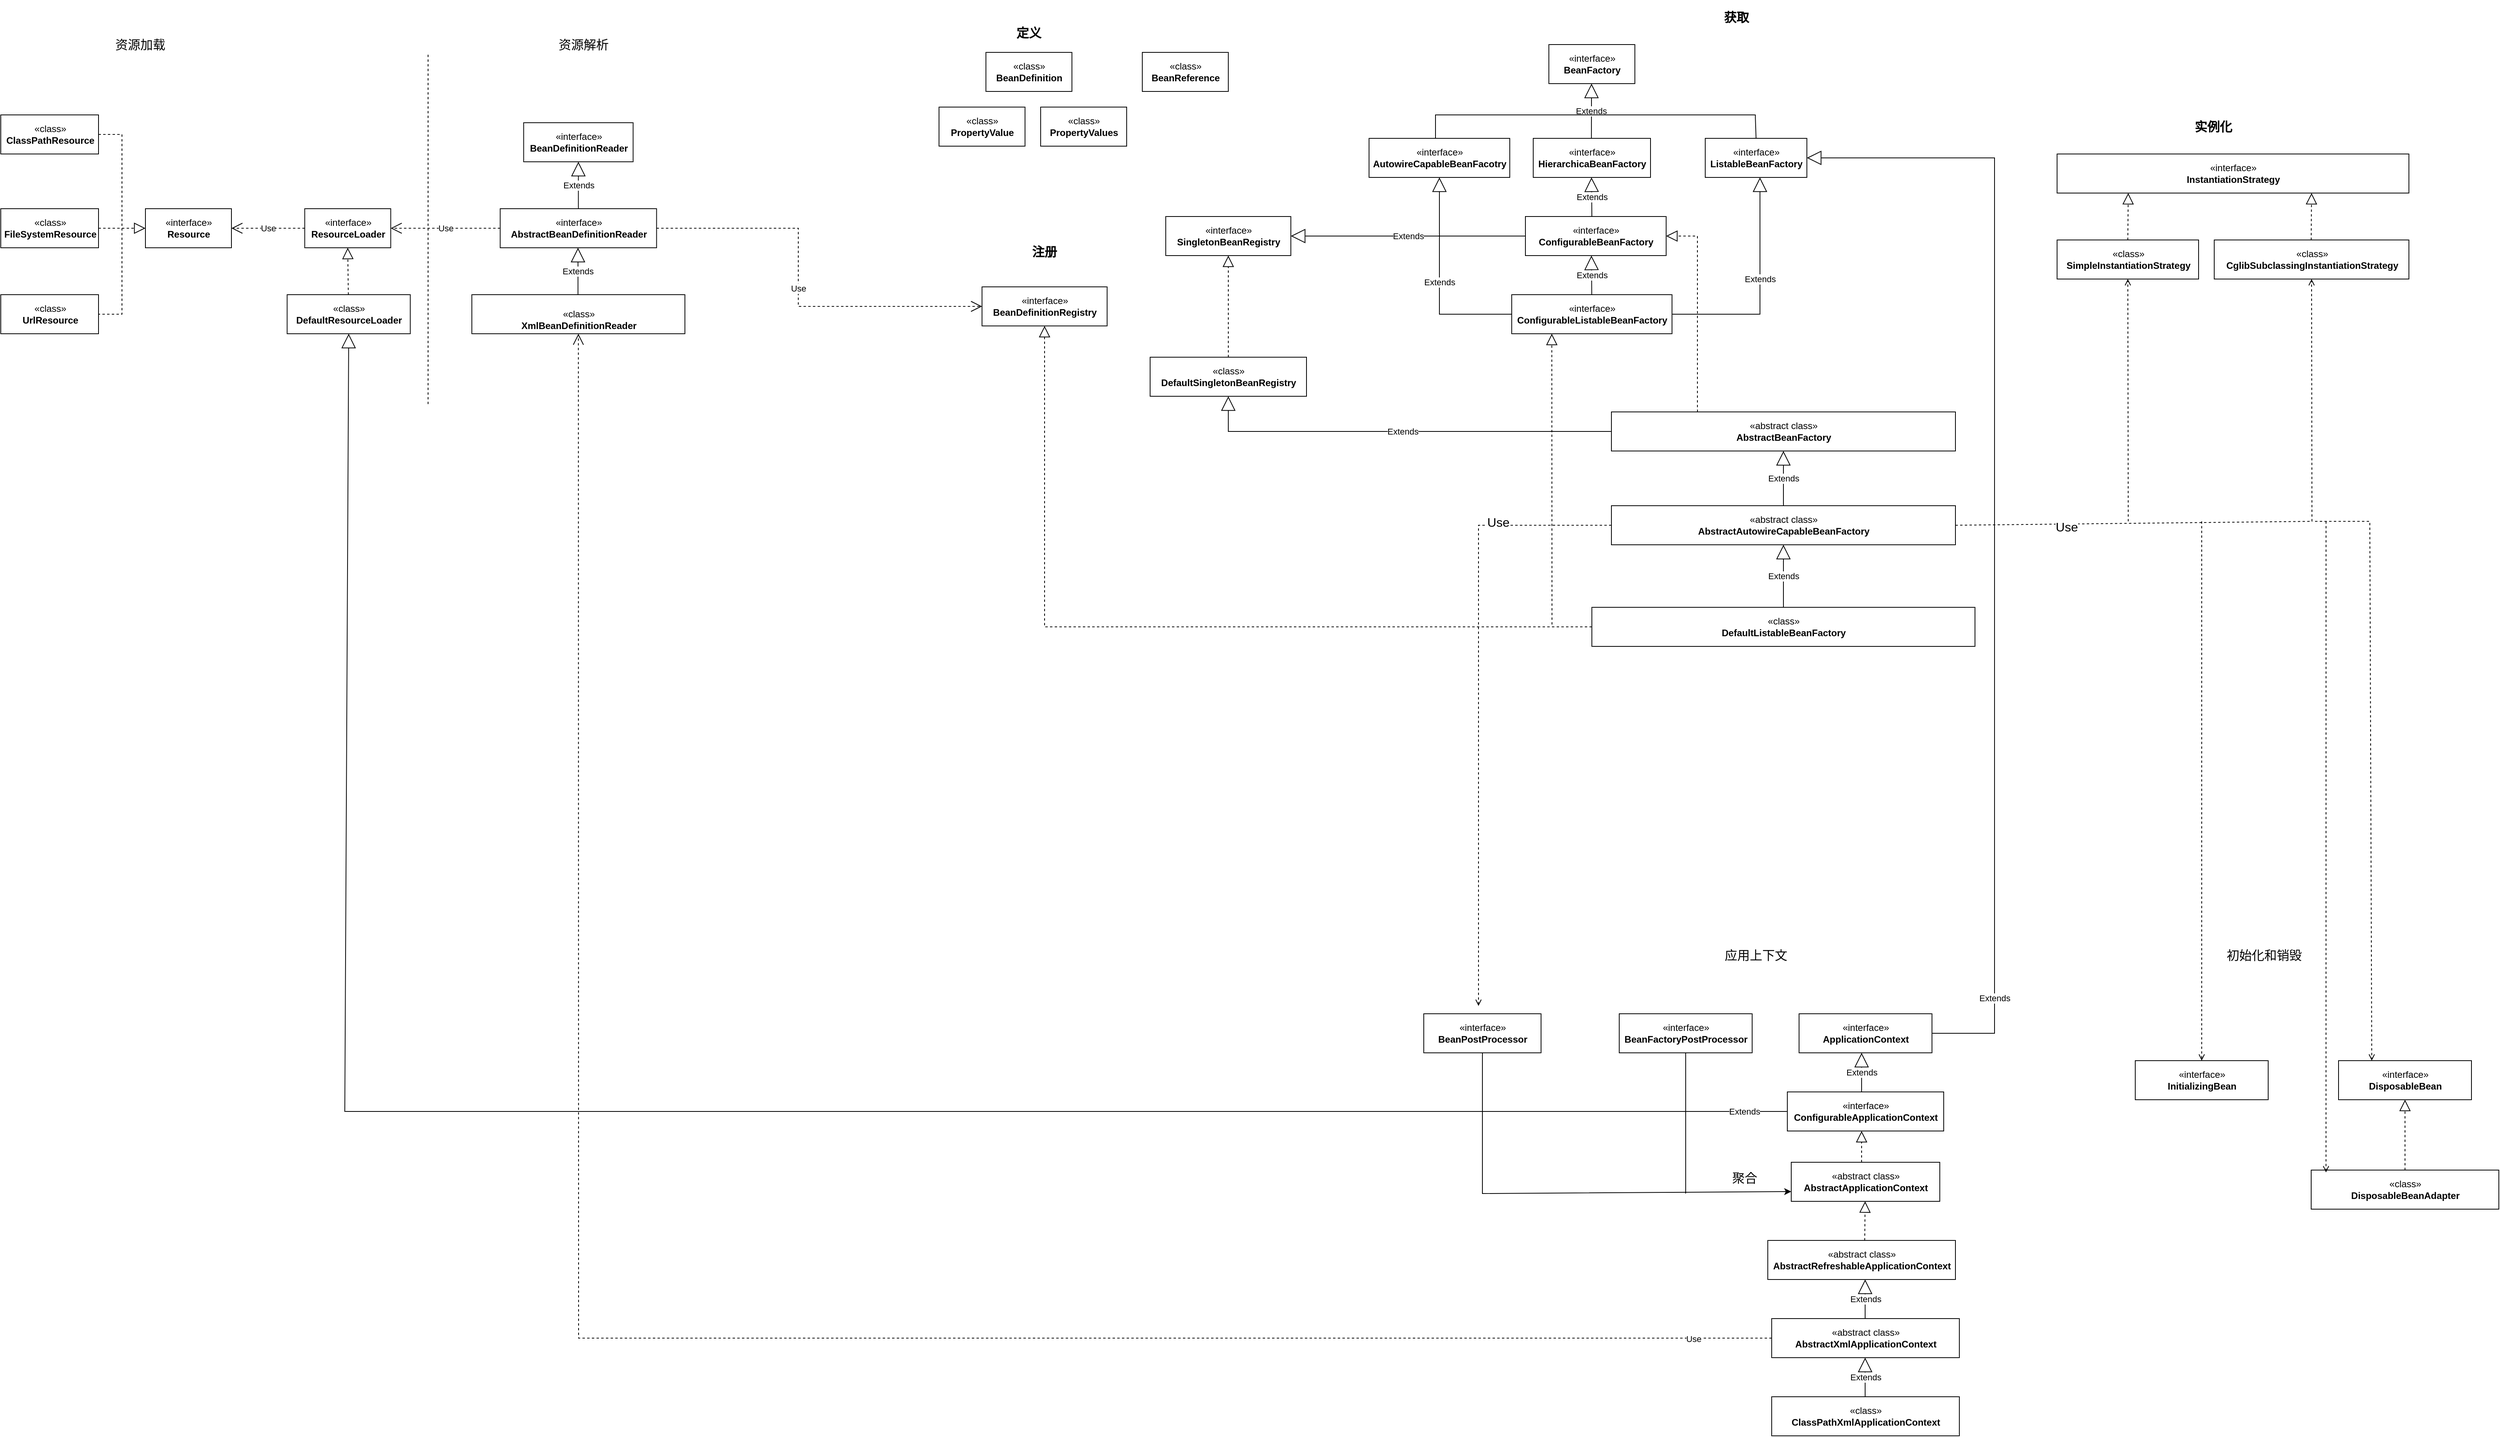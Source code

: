 <mxfile version="20.5.3" type="embed"><diagram id="23iRSUPoRavnBvh4doch" name="Page-1"><mxGraphModel dx="3341" dy="566" grid="1" gridSize="10" guides="1" tooltips="1" connect="1" arrows="1" fold="1" page="1" pageScale="1" pageWidth="827" pageHeight="1169" math="0" shadow="0"><root><mxCell id="0"/><mxCell id="1" parent="0"/><mxCell id="3" value="&lt;br&gt;«interface»&lt;br&gt;&lt;b&gt;BeanFactory&lt;br&gt;&lt;br&gt;&lt;/b&gt;" style="html=1;" parent="1" vertex="1"><mxGeometry x="240" y="70" width="110" height="50" as="geometry"/></mxCell><mxCell id="12" value="&lt;br&gt;«abstract class»&lt;br&gt;&lt;b&gt;AbstractBeanFactory&lt;br&gt;&lt;br&gt;&lt;/b&gt;" style="html=1;" parent="1" vertex="1"><mxGeometry x="320" y="540" width="440" height="50" as="geometry"/></mxCell><mxCell id="15" value="«abstract class»&lt;br&gt;&lt;b&gt;AbstractAutowireCapableBeanFactory&lt;/b&gt;" style="html=1;" parent="1" vertex="1"><mxGeometry x="320" y="660" width="440" height="50" as="geometry"/></mxCell><mxCell id="19" value="«interface»&lt;br&gt;&lt;b&gt;BeanDefinitionRegistry&lt;/b&gt;" style="html=1;" parent="1" vertex="1"><mxGeometry x="-485" y="380" width="160" height="50" as="geometry"/></mxCell><mxCell id="20" value="«class»&lt;br&gt;&lt;b&gt;DefaultListableBeanFactory&lt;/b&gt;" style="html=1;" parent="1" vertex="1"><mxGeometry x="295" y="790" width="490" height="50" as="geometry"/></mxCell><mxCell id="21" value="«interface»&lt;br&gt;&lt;b&gt;SingletonBeanRegistry&lt;/b&gt;" style="html=1;" parent="1" vertex="1"><mxGeometry x="-250" y="290" width="160" height="50" as="geometry"/></mxCell><mxCell id="22" value="«class»&lt;br&gt;&lt;b&gt;DefaultSingletonBeanRegistry&lt;/b&gt;" style="html=1;" parent="1" vertex="1"><mxGeometry x="-270" y="470" width="200" height="50" as="geometry"/></mxCell><mxCell id="25" value="&lt;br&gt;«class»&lt;br&gt;&lt;b&gt;BeanDefinition&lt;br&gt;&lt;br&gt;&lt;/b&gt;" style="html=1;" parent="1" vertex="1"><mxGeometry x="-480" y="80" width="110" height="50" as="geometry"/></mxCell><object label="" id="27"><mxCell style="endArrow=block;dashed=1;endFill=0;endSize=12;html=1;rounded=0;exitX=0.25;exitY=0;exitDx=0;exitDy=0;entryX=1;entryY=0.5;entryDx=0;entryDy=0;" parent="1" source="12" target="91" edge="1"><mxGeometry width="160" relative="1" as="geometry"><mxPoint x="390" y="310" as="sourcePoint"/><mxPoint x="610" y="380" as="targetPoint"/><Array as="points"><mxPoint x="430" y="315"/></Array></mxGeometry></mxCell></object><mxCell id="28" value="Extends" style="endArrow=block;endSize=16;endFill=0;html=1;rounded=0;entryX=0.5;entryY=1;entryDx=0;entryDy=0;exitX=0.5;exitY=0;exitDx=0;exitDy=0;" parent="1" source="15" target="12" edge="1"><mxGeometry width="160" relative="1" as="geometry"><mxPoint x="389" y="430" as="sourcePoint"/><mxPoint x="505" y="380" as="targetPoint"/></mxGeometry></mxCell><mxCell id="30" value="" style="endArrow=block;dashed=1;endFill=0;endSize=12;html=1;rounded=0;exitX=0.5;exitY=0;exitDx=0;exitDy=0;entryX=0.5;entryY=1;entryDx=0;entryDy=0;" parent="1" source="22" target="21" edge="1"><mxGeometry width="160" relative="1" as="geometry"><mxPoint x="-220" y="450" as="sourcePoint"/><mxPoint x="-60" y="450" as="targetPoint"/></mxGeometry></mxCell><mxCell id="31" value="" style="endArrow=block;dashed=1;endFill=0;endSize=12;html=1;rounded=0;entryX=0.5;entryY=1;entryDx=0;entryDy=0;exitX=0;exitY=0.5;exitDx=0;exitDy=0;" parent="1" source="20" target="19" edge="1"><mxGeometry width="160" relative="1" as="geometry"><mxPoint x="110" y="530" as="sourcePoint"/><mxPoint x="270" y="390" as="targetPoint"/><Array as="points"><mxPoint x="-405" y="815"/></Array></mxGeometry></mxCell><mxCell id="36" value="&lt;div style=&quot;&quot;&gt;&lt;pre style=&quot;&quot;&gt;&lt;b&gt;&lt;font style=&quot;font-size: 16px;&quot;&gt;注册&lt;/font&gt;&lt;/b&gt;&lt;/pre&gt;&lt;/div&gt;" style="text;html=1;strokeColor=none;fillColor=none;align=center;verticalAlign=middle;whiteSpace=wrap;rounded=0;" parent="1" vertex="1"><mxGeometry x="-435" y="320" width="60" height="30" as="geometry"/></mxCell><mxCell id="37" value="Extends" style="endArrow=block;endSize=16;endFill=0;html=1;rounded=0;entryX=0.5;entryY=1;entryDx=0;entryDy=0;exitX=0;exitY=0.5;exitDx=0;exitDy=0;" parent="1" source="12" target="22" edge="1"><mxGeometry width="160" relative="1" as="geometry"><mxPoint x="719.88" y="320" as="sourcePoint"/><mxPoint x="830" y="290" as="targetPoint"/><Array as="points"><mxPoint x="-170" y="565"/></Array></mxGeometry></mxCell><mxCell id="40" value="&lt;div style=&quot;&quot;&gt;&lt;pre style=&quot;&quot;&gt;&lt;b&gt;&lt;font style=&quot;font-size: 16px;&quot;&gt;获取&lt;/font&gt;&lt;/b&gt;&lt;/pre&gt;&lt;/div&gt;" style="text;html=1;strokeColor=none;fillColor=none;align=center;verticalAlign=middle;whiteSpace=wrap;rounded=0;" parent="1" vertex="1"><mxGeometry x="450" y="20" width="60" height="30" as="geometry"/></mxCell><mxCell id="45" value="&lt;div style=&quot;&quot;&gt;&lt;pre style=&quot;&quot;&gt;&lt;b&gt;&lt;font style=&quot;font-size: 16px;&quot;&gt;定义&lt;/font&gt;&lt;/b&gt;&lt;/pre&gt;&lt;/div&gt;" style="text;html=1;strokeColor=none;fillColor=none;align=center;verticalAlign=middle;whiteSpace=wrap;rounded=0;" parent="1" vertex="1"><mxGeometry x="-455" y="40" width="60" height="30" as="geometry"/></mxCell><mxCell id="46" value="«interface»&lt;br&gt;&lt;b&gt;InstantiationStrategy&lt;/b&gt;" style="html=1;" parent="1" vertex="1"><mxGeometry x="890" y="210" width="450" height="50" as="geometry"/></mxCell><mxCell id="47" value="«class»&lt;br&gt;&lt;b&gt;SimpleInstantiationStrategy&lt;/b&gt;" style="html=1;" parent="1" vertex="1"><mxGeometry x="890" y="320" width="181" height="50" as="geometry"/></mxCell><mxCell id="48" value="«class»&lt;br&gt;&lt;b&gt;CglibSubclassingInstantiationStrategy&lt;/b&gt;" style="html=1;" parent="1" vertex="1"><mxGeometry x="1091" y="320" width="249" height="50" as="geometry"/></mxCell><mxCell id="49" value="" style="endArrow=block;dashed=1;endFill=0;endSize=12;html=1;rounded=0;exitX=0.5;exitY=0;exitDx=0;exitDy=0;" parent="1" source="47" edge="1"><mxGeometry width="160" relative="1" as="geometry"><mxPoint x="1000" y="470" as="sourcePoint"/><mxPoint x="981" y="260" as="targetPoint"/></mxGeometry></mxCell><mxCell id="50" value="" style="endArrow=block;dashed=1;endFill=0;endSize=12;html=1;rounded=0;exitX=0.5;exitY=0;exitDx=0;exitDy=0;" parent="1" edge="1"><mxGeometry width="160" relative="1" as="geometry"><mxPoint x="1215" y="320" as="sourcePoint"/><mxPoint x="1215.5" y="260" as="targetPoint"/></mxGeometry></mxCell><mxCell id="51" value="&lt;div style=&quot;&quot;&gt;&lt;pre style=&quot;&quot;&gt;&lt;div style=&quot;&quot;&gt;&lt;pre style=&quot;&quot;&gt;&lt;b&gt;&lt;font style=&quot;font-size: 16px;&quot;&gt;实例化&lt;/font&gt;&lt;/b&gt;&lt;/pre&gt;&lt;/div&gt;&lt;/pre&gt;&lt;/div&gt;" style="text;html=1;strokeColor=none;fillColor=none;align=center;verticalAlign=middle;whiteSpace=wrap;rounded=0;" parent="1" vertex="1"><mxGeometry x="1060" y="160" width="60" height="30" as="geometry"/></mxCell><mxCell id="52" value="Extends" style="endArrow=block;endSize=16;endFill=0;html=1;rounded=0;entryX=0.5;entryY=1;entryDx=0;entryDy=0;exitX=0.5;exitY=0;exitDx=0;exitDy=0;" parent="1" source="20" target="15" edge="1"><mxGeometry width="160" relative="1" as="geometry"><mxPoint x="529" y="540" as="sourcePoint"/><mxPoint x="529" y="480" as="targetPoint"/></mxGeometry></mxCell><mxCell id="53" value="Use" style="endArrow=open;dashed=1;html=1;rounded=0;fontSize=16;entryX=0.5;entryY=1;entryDx=0;entryDy=0;exitX=1;exitY=0.5;exitDx=0;exitDy=0;" parent="1" source="15" target="48" edge="1"><mxGeometry x="-0.629" y="-4" width="160" relative="1" as="geometry"><mxPoint x="760" y="454.5" as="sourcePoint"/><mxPoint x="1220" y="380" as="targetPoint"/><Array as="points"><mxPoint x="1216" y="680"/></Array><mxPoint as="offset"/></mxGeometry></mxCell><mxCell id="58" value="" style="endArrow=open;dashed=1;html=1;strokeWidth=1;rounded=0;fontSize=16;endFill=0;entryX=0.5;entryY=1;entryDx=0;entryDy=0;" parent="1" target="47" edge="1"><mxGeometry width="50" height="50" relative="1" as="geometry"><mxPoint x="981" y="680" as="sourcePoint"/><mxPoint x="980" y="390" as="targetPoint"/></mxGeometry></mxCell><mxCell id="59" value="&lt;br&gt;«class»&lt;br&gt;&lt;b&gt;PropertyValue&lt;br&gt;&lt;br&gt;&lt;/b&gt;" style="html=1;" parent="1" vertex="1"><mxGeometry x="-540" y="150" width="110" height="50" as="geometry"/></mxCell><mxCell id="60" value="&lt;br&gt;«class»&lt;br&gt;&lt;b&gt;PropertyValues&lt;br&gt;&lt;br&gt;&lt;/b&gt;" style="html=1;" parent="1" vertex="1"><mxGeometry x="-410" y="150" width="110" height="50" as="geometry"/></mxCell><mxCell id="62" value="«interface»&lt;br&gt;&lt;b&gt;Resource&lt;/b&gt;" style="html=1;" parent="1" vertex="1"><mxGeometry x="-1555" y="280" width="110" height="50" as="geometry"/></mxCell><mxCell id="63" value="«interface»&lt;br&gt;&lt;b&gt;ResourceLoader&lt;/b&gt;" style="html=1;" parent="1" vertex="1"><mxGeometry x="-1351.25" y="280" width="110" height="50" as="geometry"/></mxCell><mxCell id="64" value="&lt;br&gt;«class»&lt;br&gt;&lt;b&gt;ClassPathResource&lt;br&gt;&lt;br&gt;&lt;/b&gt;" style="html=1;" parent="1" vertex="1"><mxGeometry x="-1740" y="160" width="125" height="50" as="geometry"/></mxCell><mxCell id="65" value="&lt;br&gt;«class»&lt;br&gt;&lt;b&gt;FileSystemResource&lt;br&gt;&lt;br&gt;&lt;/b&gt;" style="html=1;" parent="1" vertex="1"><mxGeometry x="-1740" y="280" width="125" height="50" as="geometry"/></mxCell><mxCell id="66" value="&lt;br&gt;«class»&lt;br&gt;&lt;b&gt;UrlResource&lt;br&gt;&lt;br&gt;&lt;/b&gt;" style="html=1;" parent="1" vertex="1"><mxGeometry x="-1740" y="390" width="125" height="50" as="geometry"/></mxCell><mxCell id="68" value="" style="endArrow=block;dashed=1;endFill=0;endSize=12;html=1;rounded=0;exitX=1;exitY=0.5;exitDx=0;exitDy=0;entryX=0;entryY=0.5;entryDx=0;entryDy=0;" parent="1" source="65" target="62" edge="1"><mxGeometry width="160" relative="1" as="geometry"><mxPoint x="-1647.68" y="280" as="sourcePoint"/><mxPoint x="-1514.98" y="233" as="targetPoint"/></mxGeometry></mxCell><mxCell id="70" value="" style="endArrow=none;dashed=1;html=1;rounded=0;entryX=1;entryY=0.5;entryDx=0;entryDy=0;exitX=1;exitY=0.5;exitDx=0;exitDy=0;" parent="1" source="64" target="66" edge="1"><mxGeometry width="50" height="50" relative="1" as="geometry"><mxPoint x="-1670" y="270" as="sourcePoint"/><mxPoint x="-1375" y="250" as="targetPoint"/><Array as="points"><mxPoint x="-1585" y="185"/><mxPoint x="-1585" y="300"/><mxPoint x="-1585" y="415"/></Array></mxGeometry></mxCell><mxCell id="71" value="&lt;br&gt;«class»&lt;br&gt;&lt;b&gt;DefaultResourceLoader&lt;br&gt;&lt;br&gt;&lt;/b&gt;" style="html=1;" parent="1" vertex="1"><mxGeometry x="-1373.75" y="390" width="157.5" height="50" as="geometry"/></mxCell><mxCell id="72" value="" style="endArrow=block;dashed=1;endFill=0;endSize=12;html=1;rounded=0;exitX=0.5;exitY=0;exitDx=0;exitDy=0;entryX=0.5;entryY=1;entryDx=0;entryDy=0;" parent="1" target="63" edge="1"><mxGeometry width="160" relative="1" as="geometry"><mxPoint x="-1295.5" y="390" as="sourcePoint"/><mxPoint x="-1295.5" y="340" as="targetPoint"/></mxGeometry></mxCell><mxCell id="73" value="«interface»&lt;br&gt;&lt;b&gt;BeanDefinitionReader&lt;/b&gt;" style="html=1;" parent="1" vertex="1"><mxGeometry x="-1071.25" y="170" width="140" height="50" as="geometry"/></mxCell><mxCell id="74" value="«interface»&lt;br&gt;&lt;b&gt;AbstractBeanDefinitionReader&lt;/b&gt;" style="html=1;" parent="1" vertex="1"><mxGeometry x="-1101.25" y="280" width="200" height="50" as="geometry"/></mxCell><mxCell id="75" value="&lt;br&gt;«class»&lt;br&gt;&lt;b&gt;XmlBeanDefinitionReader&lt;br&gt;&lt;/b&gt;" style="html=1;" parent="1" vertex="1"><mxGeometry x="-1137.5" y="390" width="272.5" height="50" as="geometry"/></mxCell><mxCell id="76" value="Use" style="endArrow=open;endSize=12;dashed=1;html=1;rounded=0;exitX=0;exitY=0.5;exitDx=0;exitDy=0;entryX=1;entryY=0.5;entryDx=0;entryDy=0;" parent="1" source="63" target="62" edge="1"><mxGeometry width="160" relative="1" as="geometry"><mxPoint x="-1365" y="300" as="sourcePoint"/><mxPoint x="-1365" y="320" as="targetPoint"/></mxGeometry></mxCell><mxCell id="78" value="Extends" style="endArrow=block;endSize=16;endFill=0;html=1;rounded=0;exitX=0.5;exitY=0;exitDx=0;exitDy=0;entryX=0.5;entryY=1;entryDx=0;entryDy=0;" parent="1" source="74" target="73" edge="1"><mxGeometry width="160" relative="1" as="geometry"><mxPoint x="-885" y="230" as="sourcePoint"/><mxPoint x="-725" y="230" as="targetPoint"/></mxGeometry></mxCell><mxCell id="79" value="Extends" style="endArrow=block;endSize=16;endFill=0;html=1;rounded=0;exitX=0.5;exitY=0;exitDx=0;exitDy=0;entryX=0.5;entryY=1;entryDx=0;entryDy=0;" parent="1" edge="1"><mxGeometry width="160" relative="1" as="geometry"><mxPoint x="-1001.75" y="390" as="sourcePoint"/><mxPoint x="-1001.75" y="330" as="targetPoint"/></mxGeometry></mxCell><mxCell id="80" value="Use" style="endArrow=open;endSize=12;dashed=1;html=1;rounded=0;exitX=0;exitY=0.5;exitDx=0;exitDy=0;entryX=1;entryY=0.5;entryDx=0;entryDy=0;" parent="1" source="74" target="63" edge="1"><mxGeometry width="160" relative="1" as="geometry"><mxPoint x="-1231.25" y="304.5" as="sourcePoint"/><mxPoint x="-1160" y="350" as="targetPoint"/></mxGeometry></mxCell><mxCell id="81" value="Use" style="endArrow=open;endSize=12;dashed=1;html=1;rounded=0;exitX=1;exitY=0.5;exitDx=0;exitDy=0;entryX=0;entryY=0.5;entryDx=0;entryDy=0;" parent="1" source="74" target="19" edge="1"><mxGeometry width="160" relative="1" as="geometry"><mxPoint x="-610" y="494.5" as="sourcePoint"/><mxPoint x="-483.75" y="495" as="targetPoint"/><Array as="points"><mxPoint x="-720" y="305"/><mxPoint x="-720" y="405"/></Array></mxGeometry></mxCell><mxCell id="82" value="&lt;div style=&quot;font-family: &amp;quot;DejaVu Sans Mono&amp;quot;, monospace; font-size: 12pt;&quot;&gt;&lt;pre style=&quot;&quot;&gt;&lt;font style=&quot;background-color: rgb(255, 255, 255);&quot;&gt;资源加载&lt;/font&gt;&lt;/pre&gt;&lt;/div&gt;" style="text;html=1;align=center;verticalAlign=middle;resizable=0;points=[];autosize=1;strokeColor=none;fillColor=none;" parent="1" vertex="1"><mxGeometry x="-1607" y="40" width="90" height="60" as="geometry"/></mxCell><mxCell id="83" value="" style="endArrow=none;dashed=1;html=1;rounded=0;" parent="1" edge="1"><mxGeometry width="50" height="50" relative="1" as="geometry"><mxPoint x="-1193.5" y="530" as="sourcePoint"/><mxPoint x="-1193.5" y="80" as="targetPoint"/></mxGeometry></mxCell><mxCell id="84" value="&lt;div style=&quot;font-family: &amp;quot;DejaVu Sans Mono&amp;quot;, monospace; font-size: 12pt;&quot;&gt;&lt;pre style=&quot;&quot;&gt;&lt;font style=&quot;background-color: rgb(255, 255, 255);&quot;&gt;资源&lt;/font&gt;解析&lt;/pre&gt;&lt;/div&gt;" style="text;html=1;align=center;verticalAlign=middle;resizable=0;points=[];autosize=1;strokeColor=none;fillColor=none;" parent="1" vertex="1"><mxGeometry x="-1040" y="40" width="90" height="60" as="geometry"/></mxCell><mxCell id="86" value="&lt;br&gt;«interface»&lt;br&gt;&lt;b&gt;ListableBeanFactory&lt;br&gt;&lt;br&gt;&lt;/b&gt;" style="html=1;" parent="1" vertex="1"><mxGeometry x="440" y="190" width="130" height="50" as="geometry"/></mxCell><mxCell id="87" value="&lt;br&gt;«interface»&lt;br&gt;&lt;b&gt;HierarchicaBeanFactory&lt;br&gt;&lt;br&gt;&lt;/b&gt;" style="html=1;" parent="1" vertex="1"><mxGeometry x="220" y="190" width="150" height="50" as="geometry"/></mxCell><mxCell id="88" value="&lt;br&gt;«interface»&lt;br&gt;&lt;b&gt;AutowireCapableBeanFacotry&lt;br&gt;&lt;br&gt;&lt;/b&gt;" style="html=1;" parent="1" vertex="1"><mxGeometry x="10" y="190" width="180" height="50" as="geometry"/></mxCell><mxCell id="89" value="Extends" style="endArrow=block;endSize=16;endFill=0;html=1;rounded=0;entryX=0.496;entryY=1;entryDx=0;entryDy=0;exitX=0.727;exitY=0;exitDx=0;exitDy=0;exitPerimeter=0;entryPerimeter=0;" parent="1" target="3" edge="1"><mxGeometry width="160" relative="1" as="geometry"><mxPoint x="294.41" y="190" as="sourcePoint"/><mxPoint x="294.53" y="130" as="targetPoint"/></mxGeometry></mxCell><mxCell id="90" value="" style="endArrow=none;html=1;rounded=0;fontColor=#000000;entryX=0.5;entryY=0;entryDx=0;entryDy=0;" parent="1" target="86" edge="1"><mxGeometry width="50" height="50" relative="1" as="geometry"><mxPoint x="95" y="190" as="sourcePoint"/><mxPoint x="520" y="180" as="targetPoint"/><Array as="points"><mxPoint x="95" y="160"/><mxPoint x="504" y="160"/></Array></mxGeometry></mxCell><mxCell id="91" value="&lt;br&gt;«interface»&lt;br&gt;&lt;b&gt;ConfigurableBeanFactory&lt;br&gt;&lt;br&gt;&lt;/b&gt;" style="html=1;" parent="1" vertex="1"><mxGeometry x="210" y="290" width="180" height="50" as="geometry"/></mxCell><mxCell id="92" value="Extends" style="endArrow=block;endSize=16;endFill=0;html=1;rounded=0;entryX=0.5;entryY=1;entryDx=0;entryDy=0;" parent="1" edge="1"><mxGeometry width="160" relative="1" as="geometry"><mxPoint x="295" y="290" as="sourcePoint"/><mxPoint x="294.53" y="240" as="targetPoint"/></mxGeometry></mxCell><mxCell id="93" value="&lt;br&gt;«interface»&lt;br&gt;&lt;b&gt;ConfigurableListableBeanFactory&lt;br&gt;&lt;br&gt;&lt;/b&gt;" style="html=1;" parent="1" vertex="1"><mxGeometry x="192.5" y="390" width="205" height="50" as="geometry"/></mxCell><mxCell id="94" value="Extends" style="endArrow=block;endSize=16;endFill=0;html=1;rounded=0;entryX=0.496;entryY=1;entryDx=0;entryDy=0;entryPerimeter=0;" parent="1" edge="1"><mxGeometry width="160" relative="1" as="geometry"><mxPoint x="294.85" y="390" as="sourcePoint"/><mxPoint x="294.41" y="340" as="targetPoint"/></mxGeometry></mxCell><mxCell id="96" value="Extends" style="endArrow=block;endSize=16;endFill=0;html=1;rounded=0;entryX=0.5;entryY=1;entryDx=0;entryDy=0;exitX=0;exitY=0.5;exitDx=0;exitDy=0;" parent="1" source="93" edge="1"><mxGeometry width="160" relative="1" as="geometry"><mxPoint x="-200" y="295" as="sourcePoint"/><mxPoint x="100" y="240" as="targetPoint"/><Array as="points"><mxPoint x="100" y="415"/></Array></mxGeometry></mxCell><mxCell id="97" value="Extends" style="endArrow=block;endSize=16;endFill=0;html=1;rounded=0;entryX=0.5;entryY=1;entryDx=0;entryDy=0;exitX=1;exitY=0.5;exitDx=0;exitDy=0;" parent="1" source="93" edge="1"><mxGeometry x="0.096" width="160" relative="1" as="geometry"><mxPoint x="602.5" y="415" as="sourcePoint"/><mxPoint x="510" y="240" as="targetPoint"/><Array as="points"><mxPoint x="510" y="415"/></Array><mxPoint as="offset"/></mxGeometry></mxCell><mxCell id="98" value="&lt;br&gt;«interface»&lt;br&gt;&lt;b&gt;BeanPostProcessor&lt;br&gt;&lt;br&gt;&lt;/b&gt;" style="html=1;" parent="1" vertex="1"><mxGeometry x="80" y="1310" width="150" height="50" as="geometry"/></mxCell><mxCell id="99" value="&lt;br&gt;«interface»&lt;br&gt;&lt;b&gt;BeanFactoryPostProcessor&lt;br&gt;&lt;br&gt;&lt;/b&gt;" style="html=1;" parent="1" vertex="1"><mxGeometry x="330" y="1310" width="170" height="50" as="geometry"/></mxCell><mxCell id="100" value="&lt;br&gt;«interface»&lt;br&gt;&lt;b&gt;ApplicationContext&lt;br&gt;&lt;br&gt;&lt;/b&gt;" style="html=1;" parent="1" vertex="1"><mxGeometry x="560" y="1310" width="170" height="50" as="geometry"/></mxCell><mxCell id="101" value="&lt;br&gt;«interface»&lt;br&gt;&lt;b&gt;ConfigurableApplicationContext&lt;br&gt;&lt;br&gt;&lt;/b&gt;" style="html=1;" parent="1" vertex="1"><mxGeometry x="545" y="1410" width="200" height="50" as="geometry"/></mxCell><mxCell id="103" value="«abstract class»&lt;br&gt;&lt;b&gt;AbstractApplicationContext&lt;/b&gt;" style="html=1;" parent="1" vertex="1"><mxGeometry x="550" y="1500" width="190" height="50" as="geometry"/></mxCell><mxCell id="105" value="«abstract class»&lt;br&gt;&lt;b&gt;AbstractRefreshableApplicationContext&lt;/b&gt;" style="html=1;" parent="1" vertex="1"><mxGeometry x="520" y="1600" width="240" height="50" as="geometry"/></mxCell><mxCell id="106" value="«abstract class»&lt;br&gt;&lt;b&gt;AbstractXmlApplicationContext&lt;/b&gt;" style="html=1;" parent="1" vertex="1"><mxGeometry x="525" y="1700" width="240" height="50" as="geometry"/></mxCell><mxCell id="107" value="«class»&lt;br&gt;&lt;b&gt;ClassPathXmlApplicationContext&lt;/b&gt;" style="html=1;" parent="1" vertex="1"><mxGeometry x="525" y="1800" width="240" height="50" as="geometry"/></mxCell><mxCell id="108" value="Extends" style="endArrow=block;endSize=16;endFill=0;html=1;rounded=0;entryX=0.5;entryY=1;entryDx=0;entryDy=0;" parent="1" edge="1"><mxGeometry width="160" relative="1" as="geometry"><mxPoint x="640" y="1410" as="sourcePoint"/><mxPoint x="640" y="1360" as="targetPoint"/></mxGeometry></mxCell><object label="" id="109"><mxCell style="endArrow=block;dashed=1;endFill=0;endSize=12;html=1;rounded=0;entryX=0.883;entryY=1.004;entryDx=0;entryDy=0;entryPerimeter=0;" parent="1" edge="1"><mxGeometry width="160" relative="1" as="geometry"><mxPoint x="640" y="1500" as="sourcePoint"/><mxPoint x="640.005" y="1460" as="targetPoint"/></mxGeometry></mxCell></object><object label="" id="110"><mxCell style="endArrow=block;dashed=1;endFill=0;endSize=12;html=1;rounded=0;entryX=0.883;entryY=1.004;entryDx=0;entryDy=0;entryPerimeter=0;" parent="1" edge="1"><mxGeometry width="160" relative="1" as="geometry"><mxPoint x="644" y="1600" as="sourcePoint"/><mxPoint x="644.495" y="1550" as="targetPoint"/></mxGeometry></mxCell></object><mxCell id="114" value="Extends" style="endArrow=block;endSize=16;endFill=0;html=1;rounded=0;entryX=0.5;entryY=1;entryDx=0;entryDy=0;" parent="1" edge="1"><mxGeometry width="160" relative="1" as="geometry"><mxPoint x="644.5" y="1700" as="sourcePoint"/><mxPoint x="644.5" y="1650" as="targetPoint"/></mxGeometry></mxCell><mxCell id="115" value="Extends" style="endArrow=block;endSize=16;endFill=0;html=1;rounded=0;entryX=0.5;entryY=1;entryDx=0;entryDy=0;" parent="1" edge="1"><mxGeometry width="160" relative="1" as="geometry"><mxPoint x="644.5" y="1800" as="sourcePoint"/><mxPoint x="644.5" y="1750" as="targetPoint"/></mxGeometry></mxCell><mxCell id="116" value="&lt;div style=&quot;&quot;&gt;&lt;pre style=&quot;&quot;&gt;&lt;div style=&quot;font-family: &amp;quot;DejaVu Sans Mono&amp;quot;, monospace; font-size: 12pt;&quot;&gt;&lt;pre style=&quot;&quot;&gt;&lt;font style=&quot;background-color: rgb(255, 255, 255);&quot;&gt;应用上下文&lt;/font&gt;&lt;/pre&gt;&lt;/div&gt;&lt;/pre&gt;&lt;/div&gt;" style="text;html=1;strokeColor=none;fillColor=none;align=center;verticalAlign=middle;whiteSpace=wrap;rounded=0;" parent="1" vertex="1"><mxGeometry x="460" y="1220" width="90" height="30" as="geometry"/></mxCell><mxCell id="117" value="Use" style="endArrow=open;dashed=1;html=1;rounded=0;fontSize=16;exitX=0;exitY=0.5;exitDx=0;exitDy=0;" parent="1" source="15" edge="1"><mxGeometry x="-0.629" y="-4" width="160" relative="1" as="geometry"><mxPoint x="-170" y="685" as="sourcePoint"/><mxPoint x="150" y="1300" as="targetPoint"/><Array as="points"><mxPoint x="150" y="685"/></Array><mxPoint as="offset"/></mxGeometry></mxCell><mxCell id="122" value="" style="endArrow=classic;html=1;rounded=0;fontColor=#000000;exitX=0.5;exitY=1;exitDx=0;exitDy=0;entryX=0;entryY=0.75;entryDx=0;entryDy=0;" parent="1" source="98" target="103" edge="1"><mxGeometry width="50" height="50" relative="1" as="geometry"><mxPoint x="170" y="1460" as="sourcePoint"/><mxPoint x="220" y="1410" as="targetPoint"/><Array as="points"><mxPoint x="155" y="1540"/></Array></mxGeometry></mxCell><mxCell id="123" value="" style="endArrow=none;html=1;rounded=0;fontColor=#000000;entryX=0.5;entryY=1;entryDx=0;entryDy=0;" parent="1" target="99" edge="1"><mxGeometry width="50" height="50" relative="1" as="geometry"><mxPoint x="415" y="1540" as="sourcePoint"/><mxPoint x="420" y="1430" as="targetPoint"/></mxGeometry></mxCell><mxCell id="124" value="&lt;div style=&quot;font-family: &amp;quot;DejaVu Sans Mono&amp;quot;, monospace; font-size: 12pt;&quot;&gt;&lt;pre style=&quot;&quot;&gt;&lt;span style=&quot;background-color: rgb(255, 255, 255);&quot;&gt;聚合&lt;/span&gt;&lt;/pre&gt;&lt;/div&gt;" style="text;html=1;align=center;verticalAlign=middle;resizable=0;points=[];autosize=1;strokeColor=none;fillColor=none;fontColor=#000000;" parent="1" vertex="1"><mxGeometry x="460" y="1490" width="60" height="60" as="geometry"/></mxCell><mxCell id="126" value="Use" style="endArrow=open;endSize=12;dashed=1;html=1;rounded=0;fontColor=#000000;exitX=0;exitY=0.5;exitDx=0;exitDy=0;entryX=0.5;entryY=1;entryDx=0;entryDy=0;" parent="1" source="106" target="75" edge="1"><mxGeometry x="-0.929" y="1" width="160" relative="1" as="geometry"><mxPoint x="320" y="1670" as="sourcePoint"/><mxPoint x="480" y="1670" as="targetPoint"/><Array as="points"><mxPoint x="-1001" y="1725"/></Array><mxPoint as="offset"/></mxGeometry></mxCell><mxCell id="127" value="Extends" style="endArrow=block;endSize=16;endFill=0;html=1;rounded=0;entryX=1;entryY=0.5;entryDx=0;entryDy=0;exitX=0;exitY=0.5;exitDx=0;exitDy=0;" parent="1" source="91" target="21" edge="1"><mxGeometry width="160" relative="1" as="geometry"><mxPoint x="202.5" y="425" as="sourcePoint"/><mxPoint x="110" y="250" as="targetPoint"/><Array as="points"/></mxGeometry></mxCell><mxCell id="128" value="&lt;br&gt;«class»&lt;br&gt;&lt;b&gt;BeanReference&lt;br&gt;&lt;br&gt;&lt;/b&gt;" style="html=1;" parent="1" vertex="1"><mxGeometry x="-280" y="80" width="110" height="50" as="geometry"/></mxCell><mxCell id="130" value="" style="endArrow=block;dashed=1;endFill=0;endSize=12;html=1;rounded=0;entryX=0.25;entryY=1;entryDx=0;entryDy=0;exitX=0;exitY=0.5;exitDx=0;exitDy=0;" parent="1" source="20" target="93" edge="1"><mxGeometry width="160" relative="1" as="geometry"><mxPoint x="305" y="825" as="sourcePoint"/><mxPoint x="-395" y="440" as="targetPoint"/><Array as="points"><mxPoint x="244" y="815"/></Array></mxGeometry></mxCell><mxCell id="131" value="Extends" style="endArrow=block;endSize=16;endFill=0;html=1;rounded=0;exitX=1;exitY=0.5;exitDx=0;exitDy=0;entryX=1;entryY=0.5;entryDx=0;entryDy=0;" parent="1" source="100" target="86" edge="1"><mxGeometry x="-0.826" width="160" relative="1" as="geometry"><mxPoint x="770" y="1330" as="sourcePoint"/><mxPoint x="770" y="1250" as="targetPoint"/><Array as="points"><mxPoint x="810" y="1335"/><mxPoint x="810" y="215"/></Array><mxPoint as="offset"/></mxGeometry></mxCell><mxCell id="133" value="Extends" style="endArrow=block;endSize=16;endFill=0;html=1;rounded=0;exitX=0;exitY=0.5;exitDx=0;exitDy=0;entryX=0.5;entryY=1;entryDx=0;entryDy=0;" parent="1" source="101" target="71" edge="1"><mxGeometry x="-0.961" width="160" relative="1" as="geometry"><mxPoint x="370" y="1320" as="sourcePoint"/><mxPoint x="50" y="1430" as="targetPoint"/><Array as="points"><mxPoint x="-1300" y="1435"/></Array><mxPoint as="offset"/></mxGeometry></mxCell><mxCell id="134" value="&lt;br&gt;«interface»&lt;br&gt;&lt;b&gt;InitializingBean&lt;br&gt;&lt;br&gt;&lt;/b&gt;" style="html=1;" parent="1" vertex="1"><mxGeometry x="990" y="1370" width="170" height="50" as="geometry"/></mxCell><mxCell id="135" value="&lt;br&gt;«interface»&lt;br&gt;&lt;b&gt;DisposableBean&lt;br&gt;&lt;br&gt;&lt;/b&gt;" style="html=1;" parent="1" vertex="1"><mxGeometry x="1250" y="1370" width="170" height="50" as="geometry"/></mxCell><mxCell id="136" value="«class»&lt;br&gt;&lt;b&gt;DisposableBeanAdapter&lt;/b&gt;" style="html=1;" parent="1" vertex="1"><mxGeometry x="1215" y="1510" width="240" height="50" as="geometry"/></mxCell><mxCell id="137" value="" style="endArrow=block;dashed=1;endFill=0;endSize=12;html=1;rounded=0;exitX=0.5;exitY=0;exitDx=0;exitDy=0;entryX=0.5;entryY=1;entryDx=0;entryDy=0;" parent="1" source="136" target="135" edge="1"><mxGeometry width="160" relative="1" as="geometry"><mxPoint x="1340" y="1510" as="sourcePoint"/><mxPoint x="1340.5" y="1450" as="targetPoint"/></mxGeometry></mxCell><mxCell id="138" value="&lt;div style=&quot;&quot;&gt;&lt;pre style=&quot;&quot;&gt;&lt;div style=&quot;font-family: &amp;quot;DejaVu Sans Mono&amp;quot;, monospace; font-size: 12pt;&quot;&gt;&lt;pre style=&quot;&quot;&gt;&lt;div style=&quot;font-family: &amp;quot;DejaVu Sans Mono&amp;quot;, monospace; font-size: 12pt;&quot;&gt;&lt;pre style=&quot;&quot;&gt;&lt;span style=&quot;background-color: rgb(255, 255, 255);&quot;&gt;初始化和销毁&lt;/span&gt;&lt;/pre&gt;&lt;/div&gt;&lt;/pre&gt;&lt;/div&gt;&lt;/pre&gt;&lt;/div&gt;" style="text;html=1;strokeColor=none;fillColor=none;align=center;verticalAlign=middle;whiteSpace=wrap;rounded=0;" parent="1" vertex="1"><mxGeometry x="1110" y="1220" width="90" height="30" as="geometry"/></mxCell><mxCell id="139" value="" style="endArrow=open;dashed=1;html=1;strokeWidth=1;rounded=0;fontSize=16;endFill=0;entryX=0.5;entryY=0;entryDx=0;entryDy=0;" edge="1" parent="1" target="134"><mxGeometry width="50" height="50" relative="1" as="geometry"><mxPoint x="1075" y="680" as="sourcePoint"/><mxPoint x="990.5" y="380" as="targetPoint"/></mxGeometry></mxCell><mxCell id="140" value="" style="endArrow=open;dashed=1;html=1;strokeWidth=1;rounded=0;fontSize=16;endFill=0;entryX=0.25;entryY=0;entryDx=0;entryDy=0;" edge="1" parent="1" target="135"><mxGeometry width="50" height="50" relative="1" as="geometry"><mxPoint x="1220" y="680" as="sourcePoint"/><mxPoint x="1085" y="1380" as="targetPoint"/><Array as="points"><mxPoint x="1290" y="680"/></Array></mxGeometry></mxCell><mxCell id="141" value="" style="endArrow=open;dashed=1;html=1;strokeWidth=1;rounded=0;fontSize=16;endFill=0;entryX=0.079;entryY=0.06;entryDx=0;entryDy=0;entryPerimeter=0;" edge="1" parent="1" target="136"><mxGeometry width="50" height="50" relative="1" as="geometry"><mxPoint x="1234" y="680" as="sourcePoint"/><mxPoint x="1085" y="1380" as="targetPoint"/></mxGeometry></mxCell></root></mxGraphModel></diagram></mxfile>